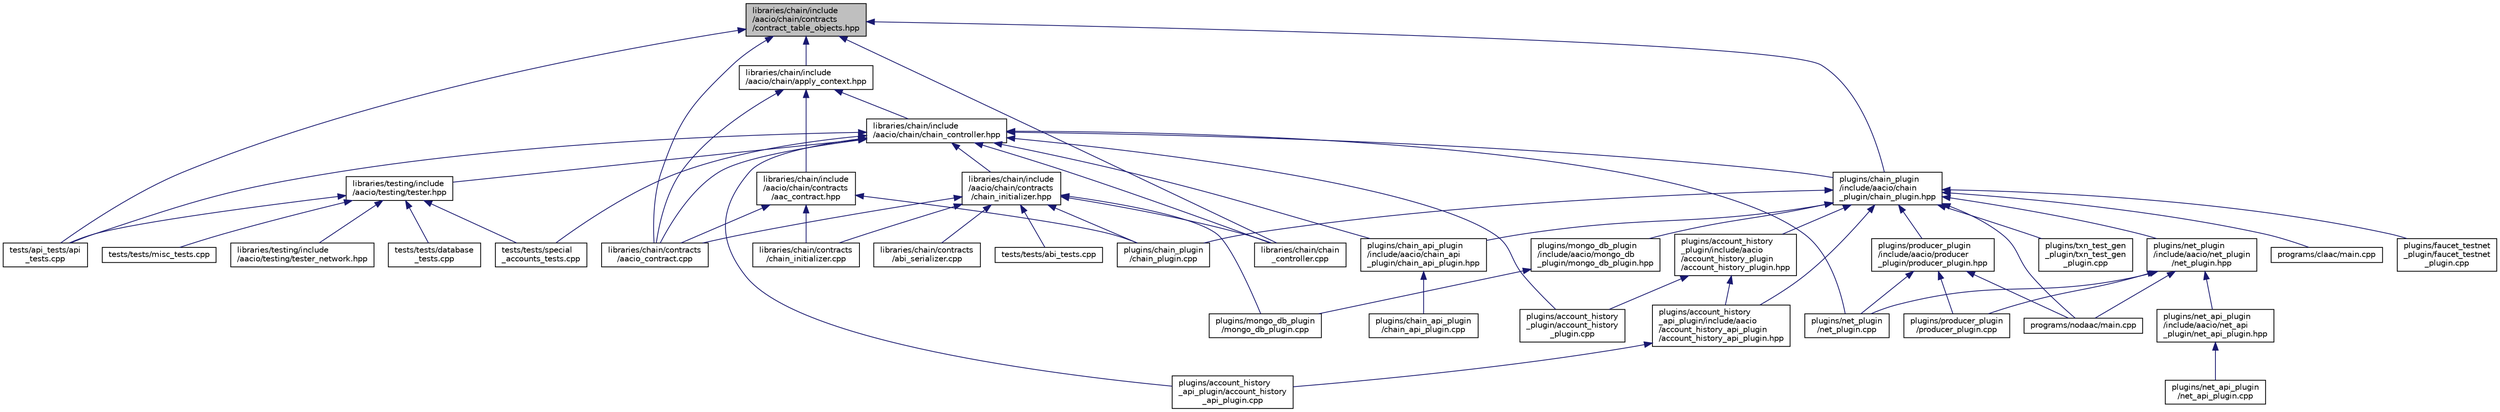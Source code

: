 digraph "libraries/chain/include/aacio/chain/contracts/contract_table_objects.hpp"
{
  edge [fontname="Helvetica",fontsize="10",labelfontname="Helvetica",labelfontsize="10"];
  node [fontname="Helvetica",fontsize="10",shape=record];
  Node154 [label="libraries/chain/include\l/aacio/chain/contracts\l/contract_table_objects.hpp",height=0.2,width=0.4,color="black", fillcolor="grey75", style="filled", fontcolor="black"];
  Node154 -> Node155 [dir="back",color="midnightblue",fontsize="10",style="solid"];
  Node155 [label="libraries/chain/chain\l_controller.cpp",height=0.2,width=0.4,color="black", fillcolor="white", style="filled",URL="$chain__controller_8cpp.html"];
  Node154 -> Node156 [dir="back",color="midnightblue",fontsize="10",style="solid"];
  Node156 [label="libraries/chain/contracts\l/aacio_contract.cpp",height=0.2,width=0.4,color="black", fillcolor="white", style="filled",URL="$aacio__contract_8cpp.html"];
  Node154 -> Node157 [dir="back",color="midnightblue",fontsize="10",style="solid"];
  Node157 [label="libraries/chain/include\l/aacio/chain/apply_context.hpp",height=0.2,width=0.4,color="black", fillcolor="white", style="filled",URL="$apply__context_8hpp.html"];
  Node157 -> Node156 [dir="back",color="midnightblue",fontsize="10",style="solid"];
  Node157 -> Node158 [dir="back",color="midnightblue",fontsize="10",style="solid"];
  Node158 [label="libraries/chain/include\l/aacio/chain/chain_controller.hpp",height=0.2,width=0.4,color="black", fillcolor="white", style="filled",URL="$chain__controller_8hpp.html"];
  Node158 -> Node155 [dir="back",color="midnightblue",fontsize="10",style="solid"];
  Node158 -> Node156 [dir="back",color="midnightblue",fontsize="10",style="solid"];
  Node158 -> Node159 [dir="back",color="midnightblue",fontsize="10",style="solid"];
  Node159 [label="libraries/chain/include\l/aacio/chain/contracts\l/chain_initializer.hpp",height=0.2,width=0.4,color="black", fillcolor="white", style="filled",URL="$chain__initializer_8hpp.html"];
  Node159 -> Node155 [dir="back",color="midnightblue",fontsize="10",style="solid"];
  Node159 -> Node156 [dir="back",color="midnightblue",fontsize="10",style="solid"];
  Node159 -> Node160 [dir="back",color="midnightblue",fontsize="10",style="solid"];
  Node160 [label="libraries/chain/contracts\l/abi_serializer.cpp",height=0.2,width=0.4,color="black", fillcolor="white", style="filled",URL="$abi__serializer_8cpp.html"];
  Node159 -> Node161 [dir="back",color="midnightblue",fontsize="10",style="solid"];
  Node161 [label="libraries/chain/contracts\l/chain_initializer.cpp",height=0.2,width=0.4,color="black", fillcolor="white", style="filled",URL="$chain__initializer_8cpp.html"];
  Node159 -> Node162 [dir="back",color="midnightblue",fontsize="10",style="solid"];
  Node162 [label="plugins/chain_plugin\l/chain_plugin.cpp",height=0.2,width=0.4,color="black", fillcolor="white", style="filled",URL="$chain__plugin_8cpp.html"];
  Node159 -> Node163 [dir="back",color="midnightblue",fontsize="10",style="solid"];
  Node163 [label="plugins/mongo_db_plugin\l/mongo_db_plugin.cpp",height=0.2,width=0.4,color="black", fillcolor="white", style="filled",URL="$mongo__db__plugin_8cpp.html"];
  Node159 -> Node164 [dir="back",color="midnightblue",fontsize="10",style="solid"];
  Node164 [label="tests/tests/abi_tests.cpp",height=0.2,width=0.4,color="black", fillcolor="white", style="filled",URL="$abi__tests_8cpp.html"];
  Node158 -> Node165 [dir="back",color="midnightblue",fontsize="10",style="solid"];
  Node165 [label="libraries/testing/include\l/aacio/testing/tester.hpp",height=0.2,width=0.4,color="black", fillcolor="white", style="filled",URL="$tester_8hpp_source.html"];
  Node165 -> Node166 [dir="back",color="midnightblue",fontsize="10",style="solid"];
  Node166 [label="libraries/testing/include\l/aacio/testing/tester_network.hpp",height=0.2,width=0.4,color="black", fillcolor="white", style="filled",URL="$tester__network_8hpp_source.html"];
  Node165 -> Node167 [dir="back",color="midnightblue",fontsize="10",style="solid"];
  Node167 [label="tests/api_tests/api\l_tests.cpp",height=0.2,width=0.4,color="black", fillcolor="white", style="filled",URL="$api__tests_8cpp.html"];
  Node165 -> Node168 [dir="back",color="midnightblue",fontsize="10",style="solid"];
  Node168 [label="tests/tests/database\l_tests.cpp",height=0.2,width=0.4,color="black", fillcolor="white", style="filled",URL="$database__tests_8cpp.html"];
  Node165 -> Node169 [dir="back",color="midnightblue",fontsize="10",style="solid"];
  Node169 [label="tests/tests/misc_tests.cpp",height=0.2,width=0.4,color="black", fillcolor="white", style="filled",URL="$misc__tests_8cpp.html"];
  Node165 -> Node170 [dir="back",color="midnightblue",fontsize="10",style="solid"];
  Node170 [label="tests/tests/special\l_accounts_tests.cpp",height=0.2,width=0.4,color="black", fillcolor="white", style="filled",URL="$special__accounts__tests_8cpp.html"];
  Node158 -> Node171 [dir="back",color="midnightblue",fontsize="10",style="solid"];
  Node171 [label="plugins/account_history\l_api_plugin/account_history\l_api_plugin.cpp",height=0.2,width=0.4,color="black", fillcolor="white", style="filled",URL="$account__history__api__plugin_8cpp.html"];
  Node158 -> Node172 [dir="back",color="midnightblue",fontsize="10",style="solid"];
  Node172 [label="plugins/account_history\l_plugin/account_history\l_plugin.cpp",height=0.2,width=0.4,color="black", fillcolor="white", style="filled",URL="$account__history__plugin_8cpp.html"];
  Node158 -> Node173 [dir="back",color="midnightblue",fontsize="10",style="solid"];
  Node173 [label="plugins/chain_api_plugin\l/include/aacio/chain_api\l_plugin/chain_api_plugin.hpp",height=0.2,width=0.4,color="black", fillcolor="white", style="filled",URL="$chain__api__plugin_8hpp.html"];
  Node173 -> Node174 [dir="back",color="midnightblue",fontsize="10",style="solid"];
  Node174 [label="plugins/chain_api_plugin\l/chain_api_plugin.cpp",height=0.2,width=0.4,color="black", fillcolor="white", style="filled",URL="$chain__api__plugin_8cpp.html"];
  Node158 -> Node175 [dir="back",color="midnightblue",fontsize="10",style="solid"];
  Node175 [label="plugins/chain_plugin\l/include/aacio/chain\l_plugin/chain_plugin.hpp",height=0.2,width=0.4,color="black", fillcolor="white", style="filled",URL="$chain__plugin_8hpp.html"];
  Node175 -> Node176 [dir="back",color="midnightblue",fontsize="10",style="solid"];
  Node176 [label="plugins/account_history\l_api_plugin/include/aacio\l/account_history_api_plugin\l/account_history_api_plugin.hpp",height=0.2,width=0.4,color="black", fillcolor="white", style="filled",URL="$account__history__api__plugin_8hpp.html"];
  Node176 -> Node171 [dir="back",color="midnightblue",fontsize="10",style="solid"];
  Node175 -> Node177 [dir="back",color="midnightblue",fontsize="10",style="solid"];
  Node177 [label="plugins/account_history\l_plugin/include/aacio\l/account_history_plugin\l/account_history_plugin.hpp",height=0.2,width=0.4,color="black", fillcolor="white", style="filled",URL="$account__history__plugin_8hpp.html"];
  Node177 -> Node176 [dir="back",color="midnightblue",fontsize="10",style="solid"];
  Node177 -> Node172 [dir="back",color="midnightblue",fontsize="10",style="solid"];
  Node175 -> Node173 [dir="back",color="midnightblue",fontsize="10",style="solid"];
  Node175 -> Node162 [dir="back",color="midnightblue",fontsize="10",style="solid"];
  Node175 -> Node178 [dir="back",color="midnightblue",fontsize="10",style="solid"];
  Node178 [label="plugins/faucet_testnet\l_plugin/faucet_testnet\l_plugin.cpp",height=0.2,width=0.4,color="black", fillcolor="white", style="filled",URL="$faucet__testnet__plugin_8cpp.html"];
  Node175 -> Node179 [dir="back",color="midnightblue",fontsize="10",style="solid"];
  Node179 [label="plugins/mongo_db_plugin\l/include/aacio/mongo_db\l_plugin/mongo_db_plugin.hpp",height=0.2,width=0.4,color="black", fillcolor="white", style="filled",URL="$mongo__db__plugin_8hpp.html"];
  Node179 -> Node163 [dir="back",color="midnightblue",fontsize="10",style="solid"];
  Node175 -> Node180 [dir="back",color="midnightblue",fontsize="10",style="solid"];
  Node180 [label="plugins/net_plugin\l/include/aacio/net_plugin\l/net_plugin.hpp",height=0.2,width=0.4,color="black", fillcolor="white", style="filled",URL="$net__plugin_8hpp.html"];
  Node180 -> Node181 [dir="back",color="midnightblue",fontsize="10",style="solid"];
  Node181 [label="plugins/net_api_plugin\l/include/aacio/net_api\l_plugin/net_api_plugin.hpp",height=0.2,width=0.4,color="black", fillcolor="white", style="filled",URL="$net__api__plugin_8hpp.html"];
  Node181 -> Node182 [dir="back",color="midnightblue",fontsize="10",style="solid"];
  Node182 [label="plugins/net_api_plugin\l/net_api_plugin.cpp",height=0.2,width=0.4,color="black", fillcolor="white", style="filled",URL="$net__api__plugin_8cpp.html"];
  Node180 -> Node183 [dir="back",color="midnightblue",fontsize="10",style="solid"];
  Node183 [label="plugins/net_plugin\l/net_plugin.cpp",height=0.2,width=0.4,color="black", fillcolor="white", style="filled",URL="$net__plugin_8cpp.html"];
  Node180 -> Node184 [dir="back",color="midnightblue",fontsize="10",style="solid"];
  Node184 [label="plugins/producer_plugin\l/producer_plugin.cpp",height=0.2,width=0.4,color="black", fillcolor="white", style="filled",URL="$producer__plugin_8cpp.html"];
  Node180 -> Node185 [dir="back",color="midnightblue",fontsize="10",style="solid"];
  Node185 [label="programs/nodaac/main.cpp",height=0.2,width=0.4,color="black", fillcolor="white", style="filled",URL="$programs_2nodaac_2main_8cpp.html"];
  Node175 -> Node186 [dir="back",color="midnightblue",fontsize="10",style="solid"];
  Node186 [label="plugins/producer_plugin\l/include/aacio/producer\l_plugin/producer_plugin.hpp",height=0.2,width=0.4,color="black", fillcolor="white", style="filled",URL="$producer__plugin_8hpp.html"];
  Node186 -> Node183 [dir="back",color="midnightblue",fontsize="10",style="solid"];
  Node186 -> Node184 [dir="back",color="midnightblue",fontsize="10",style="solid"];
  Node186 -> Node185 [dir="back",color="midnightblue",fontsize="10",style="solid"];
  Node175 -> Node187 [dir="back",color="midnightblue",fontsize="10",style="solid"];
  Node187 [label="plugins/txn_test_gen\l_plugin/txn_test_gen\l_plugin.cpp",height=0.2,width=0.4,color="black", fillcolor="white", style="filled",URL="$txn__test__gen__plugin_8cpp.html"];
  Node175 -> Node188 [dir="back",color="midnightblue",fontsize="10",style="solid"];
  Node188 [label="programs/claac/main.cpp",height=0.2,width=0.4,color="black", fillcolor="white", style="filled",URL="$programs_2claac_2main_8cpp.html"];
  Node175 -> Node185 [dir="back",color="midnightblue",fontsize="10",style="solid"];
  Node158 -> Node183 [dir="back",color="midnightblue",fontsize="10",style="solid"];
  Node158 -> Node167 [dir="back",color="midnightblue",fontsize="10",style="solid"];
  Node158 -> Node170 [dir="back",color="midnightblue",fontsize="10",style="solid"];
  Node157 -> Node189 [dir="back",color="midnightblue",fontsize="10",style="solid"];
  Node189 [label="libraries/chain/include\l/aacio/chain/contracts\l/aac_contract.hpp",height=0.2,width=0.4,color="black", fillcolor="white", style="filled",URL="$aac__contract_8hpp.html"];
  Node189 -> Node156 [dir="back",color="midnightblue",fontsize="10",style="solid"];
  Node189 -> Node161 [dir="back",color="midnightblue",fontsize="10",style="solid"];
  Node189 -> Node162 [dir="back",color="midnightblue",fontsize="10",style="solid"];
  Node154 -> Node175 [dir="back",color="midnightblue",fontsize="10",style="solid"];
  Node154 -> Node167 [dir="back",color="midnightblue",fontsize="10",style="solid"];
}
